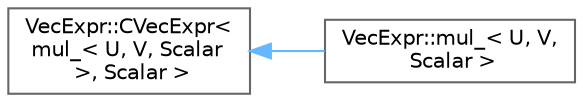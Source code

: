 digraph "Graphical Class Hierarchy"
{
 // LATEX_PDF_SIZE
  bgcolor="transparent";
  edge [fontname=Helvetica,fontsize=10,labelfontname=Helvetica,labelfontsize=10];
  node [fontname=Helvetica,fontsize=10,shape=box,height=0.2,width=0.4];
  rankdir="LR";
  Node0 [id="Node000000",label="VecExpr::CVecExpr\<\l mul_\< U, V, Scalar\l \>, Scalar \>",height=0.2,width=0.4,color="grey40", fillcolor="white", style="filled",URL="$classVecExpr_1_1CVecExpr.html",tooltip=" "];
  Node0 -> Node1 [id="edge469_Node000000_Node000001",dir="back",color="steelblue1",style="solid",tooltip=" "];
  Node1 [id="Node000001",label="VecExpr::mul_\< U, V,\l Scalar \>",height=0.2,width=0.4,color="grey40", fillcolor="white", style="filled",URL="$classVecExpr_1_1mul__.html",tooltip=" "];
}
